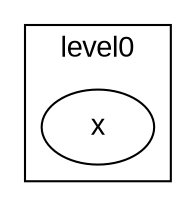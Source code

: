 digraph unix {
  graph [ dpi = 72 ]; 
  graph [nodesep = 0.25; ranksep=0.25];
  fontname="Arial"
  node [fontname="Arial"]
  edge [fontname="Arial"]
  subgraph cluster_level0_64 {
    label = "level0"; // scope
    x_121 [
      label = "x"; // node
    ];
    
  }
}
